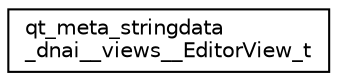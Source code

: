 digraph "Graphical Class Hierarchy"
{
  edge [fontname="Helvetica",fontsize="10",labelfontname="Helvetica",labelfontsize="10"];
  node [fontname="Helvetica",fontsize="10",shape=record];
  rankdir="LR";
  Node1 [label="qt_meta_stringdata\l_dnai__views__EditorView_t",height=0.2,width=0.4,color="black", fillcolor="white", style="filled",URL="$structqt__meta__stringdata__dnai____views_____editor_view__t.html"];
}
